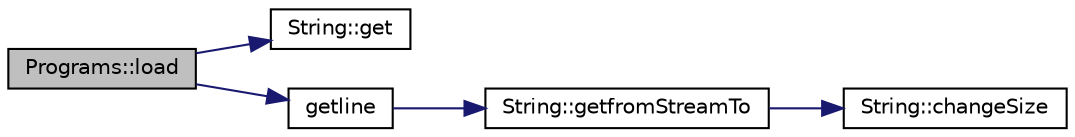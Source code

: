 digraph "Programs::load"
{
 // LATEX_PDF_SIZE
  edge [fontname="Helvetica",fontsize="10",labelfontname="Helvetica",labelfontsize="10"];
  node [fontname="Helvetica",fontsize="10",shape=record];
  rankdir="LR";
  Node1 [label="Programs::load",height=0.2,width=0.4,color="black", fillcolor="grey75", style="filled", fontcolor="black",tooltip="Десериализира таблица по подаден път на файл"];
  Node1 -> Node2 [color="midnightblue",fontsize="10",style="solid",fontname="Helvetica"];
  Node2 [label="String::get",height=0.2,width=0.4,color="black", fillcolor="white", style="filled",URL="$class_string.html#a5d05517bcc8df58bc5eff312e3926b61",tooltip=" "];
  Node1 -> Node3 [color="midnightblue",fontsize="10",style="solid",fontname="Helvetica"];
  Node3 [label="getline",height=0.2,width=0.4,color="black", fillcolor="white", style="filled",URL="$string_8cpp.html#ad042f5252c2de09cc55b5dd4d5525acf",tooltip=" "];
  Node3 -> Node4 [color="midnightblue",fontsize="10",style="solid",fontname="Helvetica"];
  Node4 [label="String::getfromStreamTo",height=0.2,width=0.4,color="black", fillcolor="white", style="filled",URL="$class_string.html#a07ecdb07f683392a066de2549b4dfe8c",tooltip=" "];
  Node4 -> Node5 [color="midnightblue",fontsize="10",style="solid",fontname="Helvetica"];
  Node5 [label="String::changeSize",height=0.2,width=0.4,color="black", fillcolor="white", style="filled",URL="$class_string.html#a63fe4c7be65bfc5f72e1d60ac45c557d",tooltip=" "];
}
